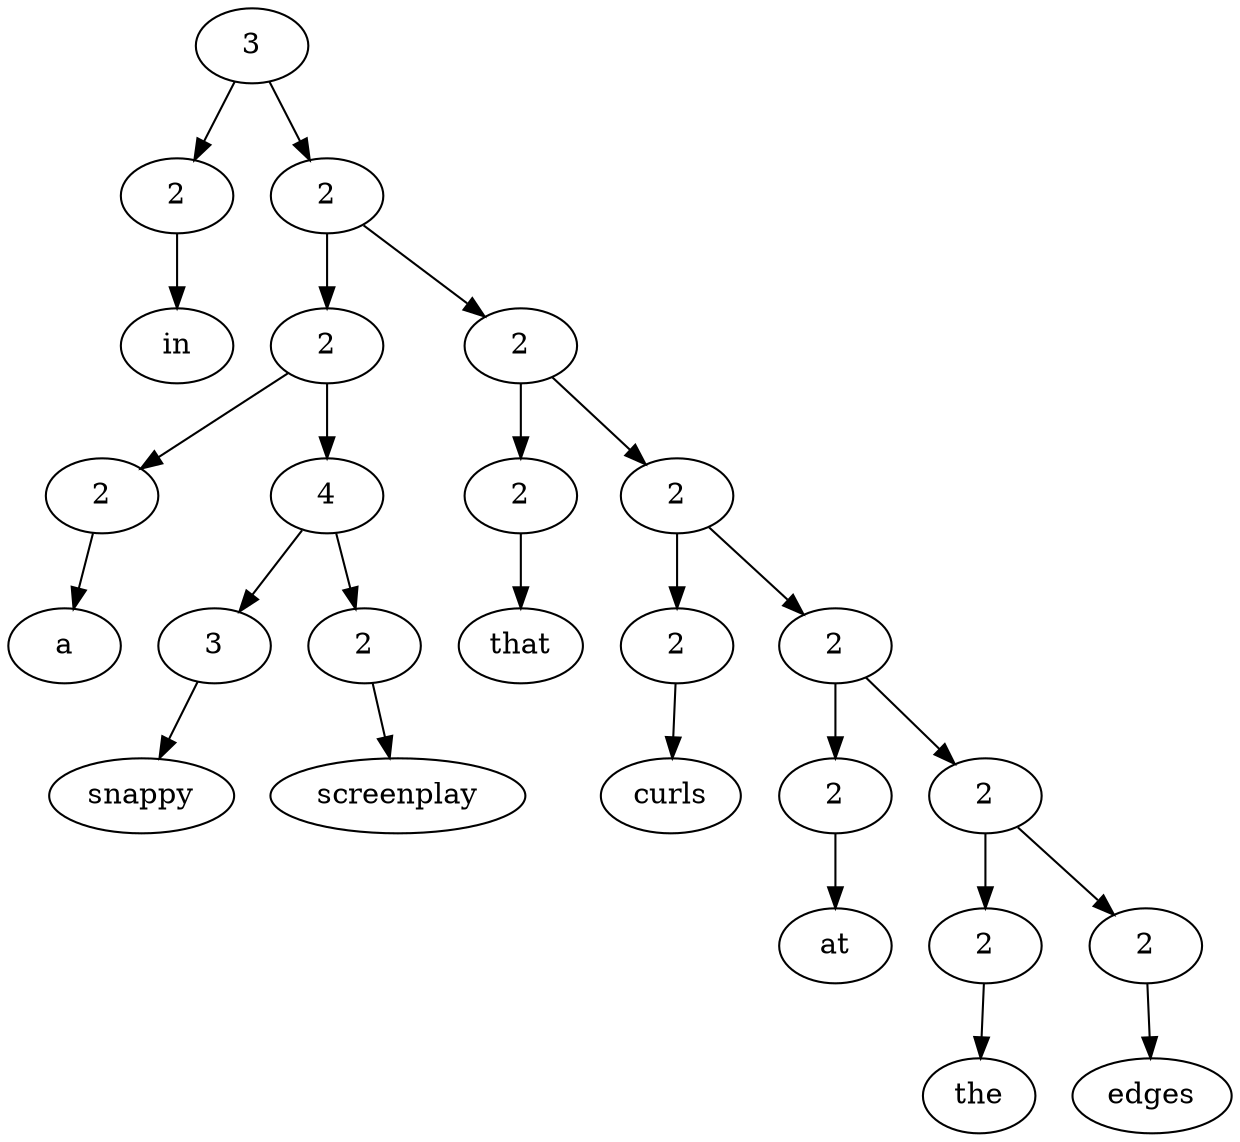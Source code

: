 digraph G{Node0 [label="3"]
Node0 -> Node1
Node0 -> Node3
Node1 [label="2"]
Node1 -> Node2
Node3 [label="2"]
Node3 -> Node4
Node3 -> Node12
Node2 [label="in"]
Node4 [label="2"]
Node4 -> Node5
Node4 -> Node7
Node12 [label="2"]
Node12 -> Node13
Node12 -> Node15
Node5 [label="2"]
Node5 -> Node6
Node7 [label="4"]
Node7 -> Node8
Node7 -> Node10
Node13 [label="2"]
Node13 -> Node14
Node15 [label="2"]
Node15 -> Node16
Node15 -> Node18
Node6 [label="a"]
Node8 [label="3"]
Node8 -> Node9
Node10 [label="2"]
Node10 -> Node11
Node14 [label="that"]
Node16 [label="2"]
Node16 -> Node17
Node18 [label="2"]
Node18 -> Node19
Node18 -> Node21
Node9 [label="snappy"]
Node11 [label="screenplay"]
Node17 [label="curls"]
Node19 [label="2"]
Node19 -> Node20
Node21 [label="2"]
Node21 -> Node22
Node21 -> Node24
Node20 [label="at"]
Node22 [label="2"]
Node22 -> Node23
Node24 [label="2"]
Node24 -> Node25
Node23 [label="the"]
Node25 [label="edges"]
}